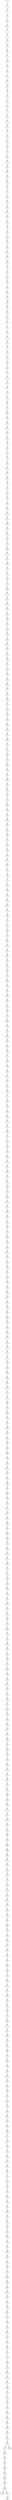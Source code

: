 digraph {
	0 [label=0]
	5 [label=5]
	3 [label=3]
	12 [label=12]
	9 [label=9]
	16 [label=16]
	7 [label=7]
	1 [label=1]
	4 [label=4]
	15 [label=15]
	14 [label=14]
	8 [label=8]
	18 [label=18]
	10 [label=10]
	26 [label=26]
	11 [label=11]
	39 [label=39]
	21 [label=21]
	29 [label=29]
	23 [label=23]
	6 [label=6]
	13 [label=13]
	2 [label=2]
	17 [label=17]
	24 [label=24]
	20 [label=20]
	22 [label=22]
	34 [label=34]
	27 [label=27]
	30 [label=30]
	19 [label=19]
	35 [label=35]
	32 [label=32]
	25 [label=25]
	28 [label=28]
	38 [label=38]
	36 [label=36]
	33 [label=33]
	37 [label=37]
	41 [label=41]
	31 [label=31]
	40 [label=40]
	42 [label=42]
	43 [label=43]
	45 [label=45]
	49 [label=49]
	48 [label=48]
	44 [label=44]
	51 [label=51]
	46 [label=46]
	53 [label=53]
	50 [label=50]
	55 [label=55]
	47 [label=47]
	58 [label=58]
	52 [label=52]
	61 [label=61]
	59 [label=59]
	68 [label=68]
	62 [label=62]
	69 [label=69]
	56 [label=56]
	64 [label=64]
	67 [label=67]
	57 [label=57]
	54 [label=54]
	79 [label=79]
	71 [label=71]
	63 [label=63]
	73 [label=73]
	65 [label=65]
	60 [label=60]
	80 [label=80]
	66 [label=66]
	74 [label=74]
	70 [label=70]
	75 [label=75]
	81 [label=81]
	77 [label=77]
	76 [label=76]
	83 [label=83]
	78 [label=78]
	93 [label=93]
	86 [label=86]
	84 [label=84]
	82 [label=82]
	87 [label=87]
	85 [label=85]
	89 [label=89]
	88 [label=88]
	91 [label=91]
	72 [label=72]
	94 [label=94]
	102 [label=102]
	92 [label=92]
	97 [label=97]
	96 [label=96]
	95 [label=95]
	98 [label=98]
	117 [label=117]
	99 [label=99]
	90 [label=90]
	101 [label=101]
	104 [label=104]
	100 [label=100]
	109 [label=109]
	105 [label=105]
	107 [label=107]
	103 [label=103]
	106 [label=106]
	111 [label=111]
	113 [label=113]
	110 [label=110]
	112 [label=112]
	108 [label=108]
	118 [label=118]
	121 [label=121]
	119 [label=119]
	114 [label=114]
	123 [label=123]
	124 [label=124]
	120 [label=120]
	122 [label=122]
	129 [label=129]
	128 [label=128]
	115 [label=115]
	147 [label=147]
	125 [label=125]
	141 [label=141]
	127 [label=127]
	132 [label=132]
	116 [label=116]
	135 [label=135]
	134 [label=134]
	126 [label=126]
	131 [label=131]
	130 [label=130]
	137 [label=137]
	138 [label=138]
	145 [label=145]
	144 [label=144]
	136 [label=136]
	153 [label=153]
	142 [label=142]
	140 [label=140]
	139 [label=139]
	143 [label=143]
	148 [label=148]
	133 [label=133]
	154 [label=154]
	146 [label=146]
	151 [label=151]
	161 [label=161]
	156 [label=156]
	150 [label=150]
	160 [label=160]
	149 [label=149]
	162 [label=162]
	152 [label=152]
	155 [label=155]
	158 [label=158]
	165 [label=165]
	163 [label=163]
	159 [label=159]
	169 [label=169]
	157 [label=157]
	170 [label=170]
	167 [label=167]
	173 [label=173]
	164 [label=164]
	168 [label=168]
	172 [label=172]
	180 [label=180]
	171 [label=171]
	166 [label=166]
	174 [label=174]
	177 [label=177]
	176 [label=176]
	175 [label=175]
	178 [label=178]
	188 [label=188]
	179 [label=179]
	186 [label=186]
	182 [label=182]
	191 [label=191]
	183 [label=183]
	187 [label=187]
	181 [label=181]
	190 [label=190]
	184 [label=184]
	197 [label=197]
	189 [label=189]
	194 [label=194]
	185 [label=185]
	195 [label=195]
	193 [label=193]
	196 [label=196]
	207 [label=207]
	199 [label=199]
	204 [label=204]
	198 [label=198]
	203 [label=203]
	202 [label=202]
	200 [label=200]
	192 [label=192]
	210 [label=210]
	209 [label=209]
	206 [label=206]
	205 [label=205]
	201 [label=201]
	211 [label=211]
	208 [label=208]
	229 [label=229]
	212 [label=212]
	214 [label=214]
	231 [label=231]
	213 [label=213]
	228 [label=228]
	217 [label=217]
	220 [label=220]
	215 [label=215]
	219 [label=219]
	216 [label=216]
	224 [label=224]
	221 [label=221]
	223 [label=223]
	225 [label=225]
	227 [label=227]
	218 [label=218]
	243 [label=243]
	222 [label=222]
	226 [label=226]
	230 [label=230]
	233 [label=233]
	232 [label=232]
	245 [label=245]
	239 [label=239]
	235 [label=235]
	246 [label=246]
	255 [label=255]
	247 [label=247]
	242 [label=242]
	236 [label=236]
	252 [label=252]
	234 [label=234]
	237 [label=237]
	253 [label=253]
	240 [label=240]
	248 [label=248]
	241 [label=241]
	250 [label=250]
	244 [label=244]
	238 [label=238]
	249 [label=249]
	258 [label=258]
	261 [label=261]
	251 [label=251]
	256 [label=256]
	254 [label=254]
	259 [label=259]
	272 [label=272]
	262 [label=262]
	265 [label=265]
	260 [label=260]
	266 [label=266]
	267 [label=267]
	270 [label=270]
	264 [label=264]
	271 [label=271]
	257 [label=257]
	263 [label=263]
	274 [label=274]
	280 [label=280]
	279 [label=279]
	269 [label=269]
	268 [label=268]
	273 [label=273]
	277 [label=277]
	276 [label=276]
	282 [label=282]
	278 [label=278]
	275 [label=275]
	284 [label=284]
	281 [label=281]
	285 [label=285]
	283 [label=283]
	288 [label=288]
	287 [label=287]
	286 [label=286]
	290 [label=290]
	293 [label=293]
	292 [label=292]
	291 [label=291]
	298 [label=298]
	295 [label=295]
	289 [label=289]
	300 [label=300]
	294 [label=294]
	296 [label=296]
	312 [label=312]
	301 [label=301]
	304 [label=304]
	302 [label=302]
	297 [label=297]
	303 [label=303]
	299 [label=299]
	305 [label=305]
	311 [label=311]
	306 [label=306]
	307 [label=307]
	324 [label=324]
	310 [label=310]
	315 [label=315]
	319 [label=319]
	322 [label=322]
	309 [label=309]
	313 [label=313]
	328 [label=328]
	326 [label=326]
	314 [label=314]
	308 [label=308]
	317 [label=317]
	330 [label=330]
	318 [label=318]
	338 [label=338]
	331 [label=331]
	316 [label=316]
	339 [label=339]
	332 [label=332]
	329 [label=329]
	325 [label=325]
	320 [label=320]
	334 [label=334]
	336 [label=336]
	323 [label=323]
	321 [label=321]
	327 [label=327]
	333 [label=333]
	350 [label=350]
	342 [label=342]
	335 [label=335]
	355 [label=355]
	346 [label=346]
	343 [label=343]
	340 [label=340]
	337 [label=337]
	352 [label=352]
	360 [label=360]
	341 [label=341]
	345 [label=345]
	348 [label=348]
	363 [label=363]
	349 [label=349]
	344 [label=344]
	357 [label=357]
	353 [label=353]
	351 [label=351]
	359 [label=359]
	368 [label=368]
	362 [label=362]
	347 [label=347]
	354 [label=354]
	372 [label=372]
	356 [label=356]
	364 [label=364]
	365 [label=365]
	358 [label=358]
	384 [label=384]
	366 [label=366]
	369 [label=369]
	361 [label=361]
	373 [label=373]
	370 [label=370]
	377 [label=377]
	376 [label=376]
	374 [label=374]
	371 [label=371]
	378 [label=378]
	387 [label=387]
	379 [label=379]
	375 [label=375]
	401 [label=401]
	390 [label=390]
	383 [label=383]
	380 [label=380]
	400 [label=400]
	382 [label=382]
	385 [label=385]
	367 [label=367]
	381 [label=381]
	392 [label=392]
	386 [label=386]
	396 [label=396]
	393 [label=393]
	388 [label=388]
	391 [label=391]
	407 [label=407]
	389 [label=389]
	395 [label=395]
	394 [label=394]
	404 [label=404]
	397 [label=397]
	398 [label=398]
	412 [label=412]
	403 [label=403]
	402 [label=402]
	413 [label=413]
	405 [label=405]
	399 [label=399]
	411 [label=411]
	425 [label=425]
	406 [label=406]
	418 [label=418]
	410 [label=410]
	414 [label=414]
	409 [label=409]
	429 [label=429]
	420 [label=420]
	419 [label=419]
	416 [label=416]
	421 [label=421]
	428 [label=428]
	423 [label=423]
	408 [label=408]
	426 [label=426]
	417 [label=417]
	435 [label=435]
	430 [label=430]
	415 [label=415]
	424 [label=424]
	434 [label=434]
	427 [label=427]
	437 [label=437]
	445 [label=445]
	422 [label=422]
	431 [label=431]
	432 [label=432]
	452 [label=452]
	438 [label=438]
	433 [label=433]
	443 [label=443]
	436 [label=436]
	439 [label=439]
	442 [label=442]
	440 [label=440]
	467 [label=467]
	449 [label=449]
	441 [label=441]
	444 [label=444]
	451 [label=451]
	448 [label=448]
	446 [label=446]
	447 [label=447]
	459 [label=459]
	450 [label=450]
	469 [label=469]
	453 [label=453]
	460 [label=460]
	454 [label=454]
	455 [label=455]
	463 [label=463]
	457 [label=457]
	456 [label=456]
	472 [label=472]
	464 [label=464]
	458 [label=458]
	465 [label=465]
	461 [label=461]
	462 [label=462]
	473 [label=473]
	466 [label=466]
	476 [label=476]
	470 [label=470]
	497 [label=497]
	471 [label=471]
	468 [label=468]
	478 [label=478]
	477 [label=477]
	475 [label=475]
	481 [label=481]
	479 [label=479]
	482 [label=482]
	489 [label=489]
	480 [label=480]
	492 [label=492]
	485 [label=485]
	484 [label=484]
	474 [label=474]
	490 [label=490]
	487 [label=487]
	483 [label=483]
	486 [label=486]
	498 [label=498]
	494 [label=494]
	491 [label=491]
	488 [label=488]
	493 [label=493]
	495 [label=495]
	496 [label=496]
	499 [label=499]
	0 -> 5
	5 -> 3
	3 -> 12
	12 -> 9
	9 -> 16
	16 -> 7
	7 -> 1
	1 -> 4
	4 -> 15
	15 -> 14
	14 -> 8
	8 -> 18
	18 -> 10
	10 -> 26
	26 -> 11
	11 -> 39
	39 -> 21
	21 -> 29
	29 -> 23
	23 -> 6
	6 -> 13
	13 -> 2
	2 -> 17
	17 -> 24
	24 -> 20
	20 -> 22
	22 -> 34
	34 -> 27
	27 -> 30
	30 -> 19
	19 -> 35
	35 -> 32
	32 -> 25
	25 -> 28
	28 -> 38
	38 -> 36
	36 -> 33
	33 -> 37
	37 -> 41
	41 -> 31
	31 -> 40
	40 -> 42
	42 -> 43
	43 -> 45
	45 -> 49
	49 -> 48
	48 -> 44
	44 -> 51
	51 -> 46
	46 -> 53
	53 -> 50
	50 -> 55
	55 -> 47
	47 -> 58
	58 -> 52
	52 -> 61
	61 -> 59
	59 -> 68
	68 -> 62
	62 -> 69
	69 -> 56
	56 -> 64
	64 -> 67
	67 -> 57
	57 -> 54
	54 -> 79
	79 -> 71
	71 -> 63
	63 -> 73
	73 -> 65
	65 -> 60
	60 -> 80
	80 -> 66
	66 -> 74
	74 -> 70
	70 -> 75
	75 -> 81
	81 -> 77
	77 -> 76
	76 -> 83
	83 -> 78
	78 -> 93
	93 -> 86
	86 -> 84
	84 -> 82
	82 -> 87
	87 -> 85
	85 -> 89
	89 -> 88
	88 -> 91
	91 -> 72
	72 -> 94
	94 -> 102
	102 -> 92
	92 -> 97
	97 -> 96
	96 -> 95
	95 -> 98
	98 -> 117
	117 -> 99
	99 -> 90
	90 -> 101
	101 -> 104
	104 -> 100
	100 -> 109
	109 -> 105
	105 -> 107
	107 -> 103
	103 -> 106
	106 -> 111
	111 -> 113
	113 -> 110
	110 -> 112
	112 -> 108
	108 -> 118
	118 -> 121
	121 -> 119
	119 -> 114
	114 -> 123
	123 -> 124
	124 -> 120
	120 -> 122
	122 -> 129
	129 -> 128
	128 -> 115
	115 -> 147
	147 -> 125
	125 -> 141
	141 -> 127
	127 -> 132
	132 -> 116
	116 -> 135
	135 -> 134
	134 -> 126
	126 -> 131
	131 -> 130
	130 -> 137
	137 -> 138
	138 -> 145
	145 -> 144
	144 -> 136
	136 -> 153
	153 -> 142
	142 -> 140
	140 -> 139
	139 -> 143
	143 -> 148
	148 -> 133
	133 -> 154
	154 -> 146
	146 -> 151
	151 -> 161
	161 -> 156
	156 -> 150
	150 -> 160
	160 -> 149
	149 -> 162
	162 -> 152
	152 -> 155
	155 -> 158
	158 -> 165
	165 -> 163
	163 -> 159
	159 -> 169
	169 -> 157
	157 -> 170
	170 -> 167
	167 -> 173
	173 -> 164
	164 -> 168
	168 -> 172
	172 -> 180
	180 -> 171
	171 -> 166
	166 -> 174
	174 -> 177
	177 -> 176
	176 -> 175
	175 -> 178
	178 -> 188
	188 -> 179
	179 -> 186
	186 -> 182
	182 -> 191
	191 -> 183
	183 -> 187
	187 -> 181
	181 -> 190
	190 -> 184
	184 -> 197
	197 -> 189
	189 -> 194
	194 -> 185
	185 -> 195
	195 -> 193
	193 -> 196
	196 -> 207
	207 -> 199
	199 -> 204
	204 -> 198
	198 -> 203
	203 -> 202
	202 -> 200
	200 -> 192
	192 -> 210
	210 -> 209
	209 -> 206
	206 -> 205
	205 -> 201
	201 -> 211
	211 -> 208
	208 -> 229
	229 -> 212
	212 -> 214
	214 -> 231
	231 -> 213
	213 -> 228
	228 -> 217
	217 -> 220
	220 -> 215
	215 -> 219
	219 -> 216
	216 -> 224
	224 -> 221
	221 -> 223
	223 -> 225
	225 -> 227
	227 -> 218
	218 -> 243
	243 -> 222
	222 -> 226
	226 -> 230
	230 -> 233
	233 -> 232
	232 -> 245
	245 -> 239
	239 -> 235
	235 -> 246
	246 -> 255
	255 -> 247
	247 -> 242
	242 -> 236
	236 -> 252
	252 -> 234
	234 -> 237
	237 -> 253
	253 -> 240
	240 -> 248
	248 -> 241
	241 -> 250
	250 -> 244
	244 -> 238
	238 -> 249
	249 -> 258
	258 -> 261
	261 -> 251
	251 -> 256
	256 -> 254
	254 -> 259
	259 -> 272
	272 -> 262
	262 -> 265
	265 -> 260
	260 -> 266
	266 -> 267
	267 -> 270
	270 -> 264
	264 -> 271
	271 -> 257
	257 -> 263
	263 -> 274
	274 -> 280
	280 -> 279
	279 -> 269
	269 -> 268
	268 -> 273
	273 -> 277
	277 -> 276
	276 -> 282
	282 -> 278
	278 -> 275
	275 -> 284
	284 -> 281
	281 -> 285
	285 -> 283
	283 -> 288
	288 -> 287
	287 -> 286
	286 -> 290
	290 -> 293
	293 -> 292
	292 -> 291
	291 -> 298
	298 -> 295
	295 -> 289
	289 -> 300
	300 -> 294
	294 -> 296
	296 -> 312
	312 -> 301
	301 -> 304
	304 -> 302
	302 -> 297
	297 -> 303
	303 -> 299
	299 -> 305
	305 -> 311
	311 -> 306
	306 -> 307
	307 -> 324
	324 -> 310
	310 -> 315
	315 -> 319
	319 -> 322
	322 -> 309
	309 -> 313
	313 -> 328
	328 -> 326
	326 -> 314
	314 -> 308
	308 -> 317
	317 -> 330
	330 -> 318
	318 -> 338
	338 -> 331
	331 -> 316
	316 -> 339
	339 -> 332
	332 -> 329
	329 -> 325
	325 -> 320
	320 -> 334
	334 -> 336
	336 -> 323
	323 -> 321
	321 -> 327
	327 -> 333
	333 -> 350
	350 -> 342
	342 -> 335
	335 -> 355
	355 -> 346
	346 -> 343
	343 -> 340
	340 -> 337
	337 -> 352
	352 -> 360
	360 -> 341
	341 -> 345
	345 -> 348
	348 -> 363
	363 -> 349
	349 -> 344
	344 -> 357
	357 -> 353
	353 -> 351
	351 -> 359
	359 -> 368
	368 -> 362
	362 -> 347
	347 -> 354
	354 -> 372
	372 -> 356
	356 -> 364
	364 -> 365
	365 -> 358
	358 -> 384
	384 -> 366
	366 -> 369
	369 -> 361
	361 -> 373
	373 -> 370
	370 -> 377
	377 -> 376
	376 -> 374
	374 -> 371
	371 -> 378
	378 -> 387
	387 -> 379
	379 -> 375
	375 -> 401
	401 -> 390
	390 -> 383
	383 -> 380
	380 -> 400
	400 -> 382
	382 -> 385
	385 -> 367
	367 -> 381
	381 -> 392
	392 -> 386
	386 -> 396
	396 -> 393
	393 -> 388
	388 -> 391
	391 -> 407
	407 -> 389
	389 -> 395
	395 -> 394
	394 -> 404
	404 -> 397
	397 -> 398
	398 -> 412
	412 -> 403
	403 -> 402
	402 -> 413
	413 -> 405
	405 -> 399
	399 -> 411
	411 -> 425
	425 -> 406
	406 -> 418
	418 -> 410
	410 -> 414
	414 -> 409
	409 -> 429
	429 -> 420
	420 -> 419
	419 -> 416
	416 -> 421
	421 -> 428
	428 -> 423
	423 -> 408
	408 -> 426
	426 -> 417
	417 -> 435
	435 -> 430
	430 -> 415
	415 -> 424
	424 -> 434
	434 -> 427
	427 -> 437
	437 -> 445
	445 -> 422
	422 -> 431
	431 -> 432
	432 -> 452
	452 -> 438
	438 -> 433
	433 -> 443
	443 -> 436
	436 -> 439
	439 -> 442
	442 -> 440
	440 -> 467
	467 -> 449
	449 -> 441
	441 -> 444
	444 -> 451
	451 -> 448
	448 -> 446
	446 -> 447
	447 -> 459
	459 -> 450
	450 -> 469
	469 -> 453
	453 -> 460
	460 -> 454
	454 -> 455
	455 -> 463
	463 -> 457
	457 -> 456
	456 -> 472
	472 -> 464
	464 -> 458
	458 -> 465
	465 -> 461
	461 -> 462
	462 -> 473
	473 -> 466
	466 -> 476
	476 -> 470
	470 -> 497
	497 -> 471
	471 -> 468
	468 -> 478
	478 -> 477
	477 -> 475
	475 -> 481
	481 -> 479
	479 -> 482
	482 -> 489
	489 -> 480
	480 -> 492
	492 -> 485
	485 -> 484
	484 -> 474
	474 -> 490
	490 -> 487
	487 -> 483
	483 -> 486
	486 -> 498
	498 -> 494
	494 -> 491
	491 -> 488
	488 -> 493
	488 -> 495
	495 -> 496
	484 -> 499
}
